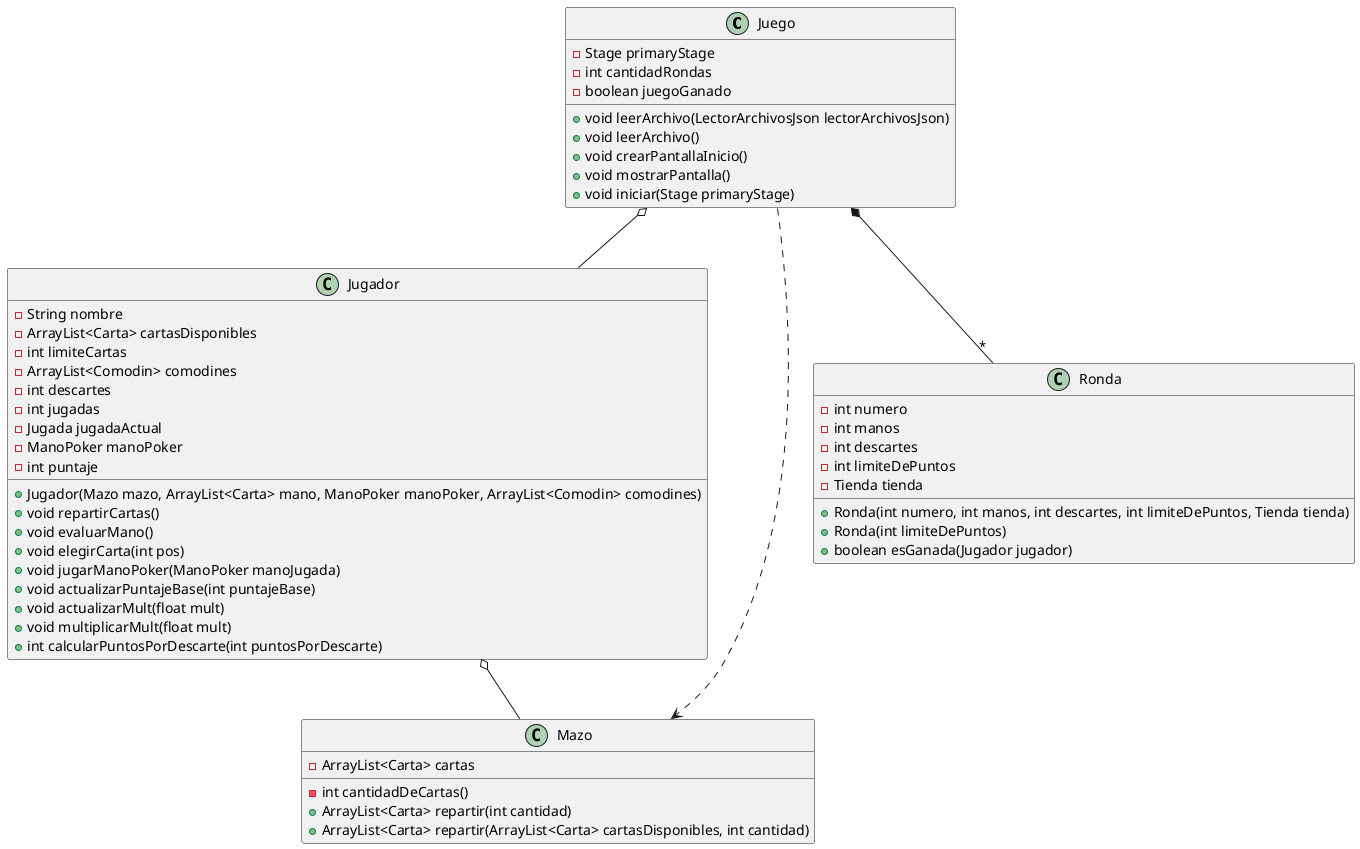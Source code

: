 @startuml
class Juego {
    - Stage primaryStage
    - int cantidadRondas
    - boolean juegoGanado
    + void leerArchivo(LectorArchivosJson lectorArchivosJson)
    + void leerArchivo()
    + void crearPantallaInicio()
    + void mostrarPantalla()
    + void iniciar(Stage primaryStage)
}
class Jugador {
    - String nombre
    - ArrayList<Carta> cartasDisponibles
    - int limiteCartas
    - ArrayList<Comodin> comodines
    - int descartes
    - int jugadas
    - Jugada jugadaActual
    - ManoPoker manoPoker
    - int puntaje
    + Jugador(Mazo mazo, ArrayList<Carta> mano, ManoPoker manoPoker, ArrayList<Comodin> comodines)
    + void repartirCartas()
    + void evaluarMano()
    + void elegirCarta(int pos)
    + void jugarManoPoker(ManoPoker manoJugada)
    + void actualizarPuntajeBase(int puntajeBase)
    + void actualizarMult(float mult)
    + void multiplicarMult(float mult)
    + int calcularPuntosPorDescarte(int puntosPorDescarte)

}
class Mazo {
    - ArrayList<Carta> cartas
    - int cantidadDeCartas()
    + ArrayList<Carta> repartir(int cantidad)
    + ArrayList<Carta> repartir(ArrayList<Carta> cartasDisponibles, int cantidad)
}
class Ronda {
    - int numero
    - int manos
    - int descartes
    - int limiteDePuntos
    - Tienda tienda
    + Ronda(int numero, int manos, int descartes, int limiteDePuntos, Tienda tienda)
    + Ronda(int limiteDePuntos)
    + boolean esGanada(Jugador jugador)
}
Juego o-- Jugador
Jugador o-- Mazo
Juego *-- "  *"Ronda
Juego ..> Mazo
@enduml